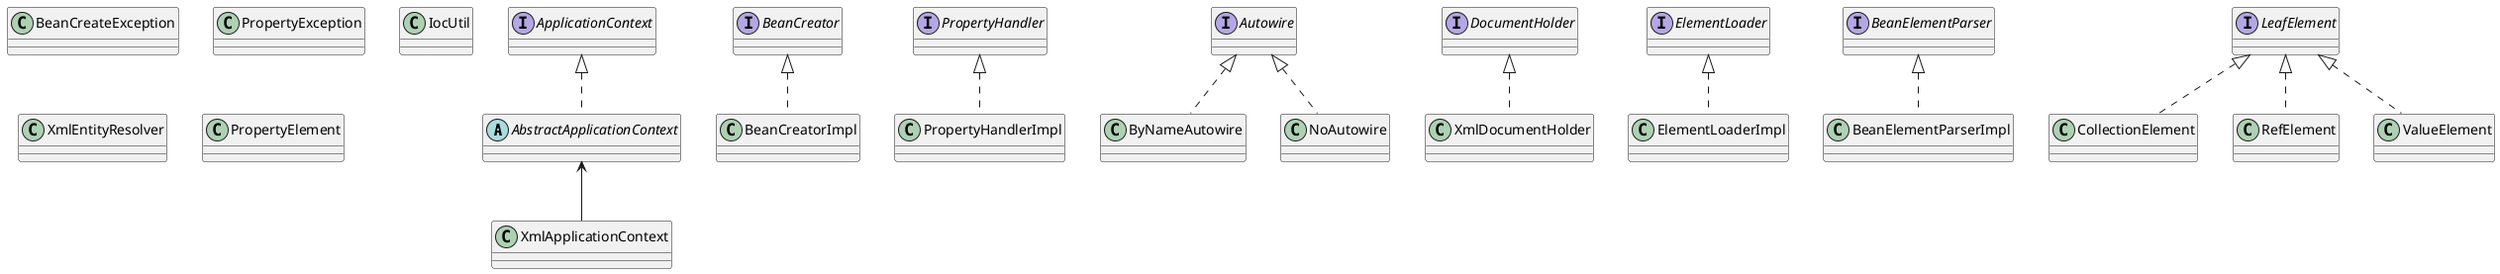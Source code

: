 @startuml

abstract class AbstractApplicationContext

interface ApplicationContext

class XmlApplicationContext


interface BeanCreator

class BeanCreatorImpl

interface PropertyHandler

class PropertyHandlerImpl


class BeanCreateException

class PropertyException

class IocUtil


interface Autowire

class ByNameAutowire

class NoAutowire


interface DocumentHolder

class XmlDocumentHolder

class XmlEntityResolver


interface ElementLoader

class ElementLoaderImpl

interface BeanElementParser

class BeanElementParserImpl

class CollectionElement

interface LeafElement

class PropertyElement

class RefElement

class ValueElement


ApplicationContext <|..AbstractApplicationContext
AbstractApplicationContext <-- XmlApplicationContext

BeanCreator <|.. BeanCreatorImpl
PropertyHandler <|.. PropertyHandlerImpl

Autowire <|.. ByNameAutowire
Autowire <|.. NoAutowire

DocumentHolder <|.. XmlDocumentHolder

ElementLoader <|.. ElementLoaderImpl

BeanElementParser <|.. BeanElementParserImpl

LeafElement <|.. CollectionElement

LeafElement <|.. RefElement

LeafElement <|.. ValueElement


@enduml